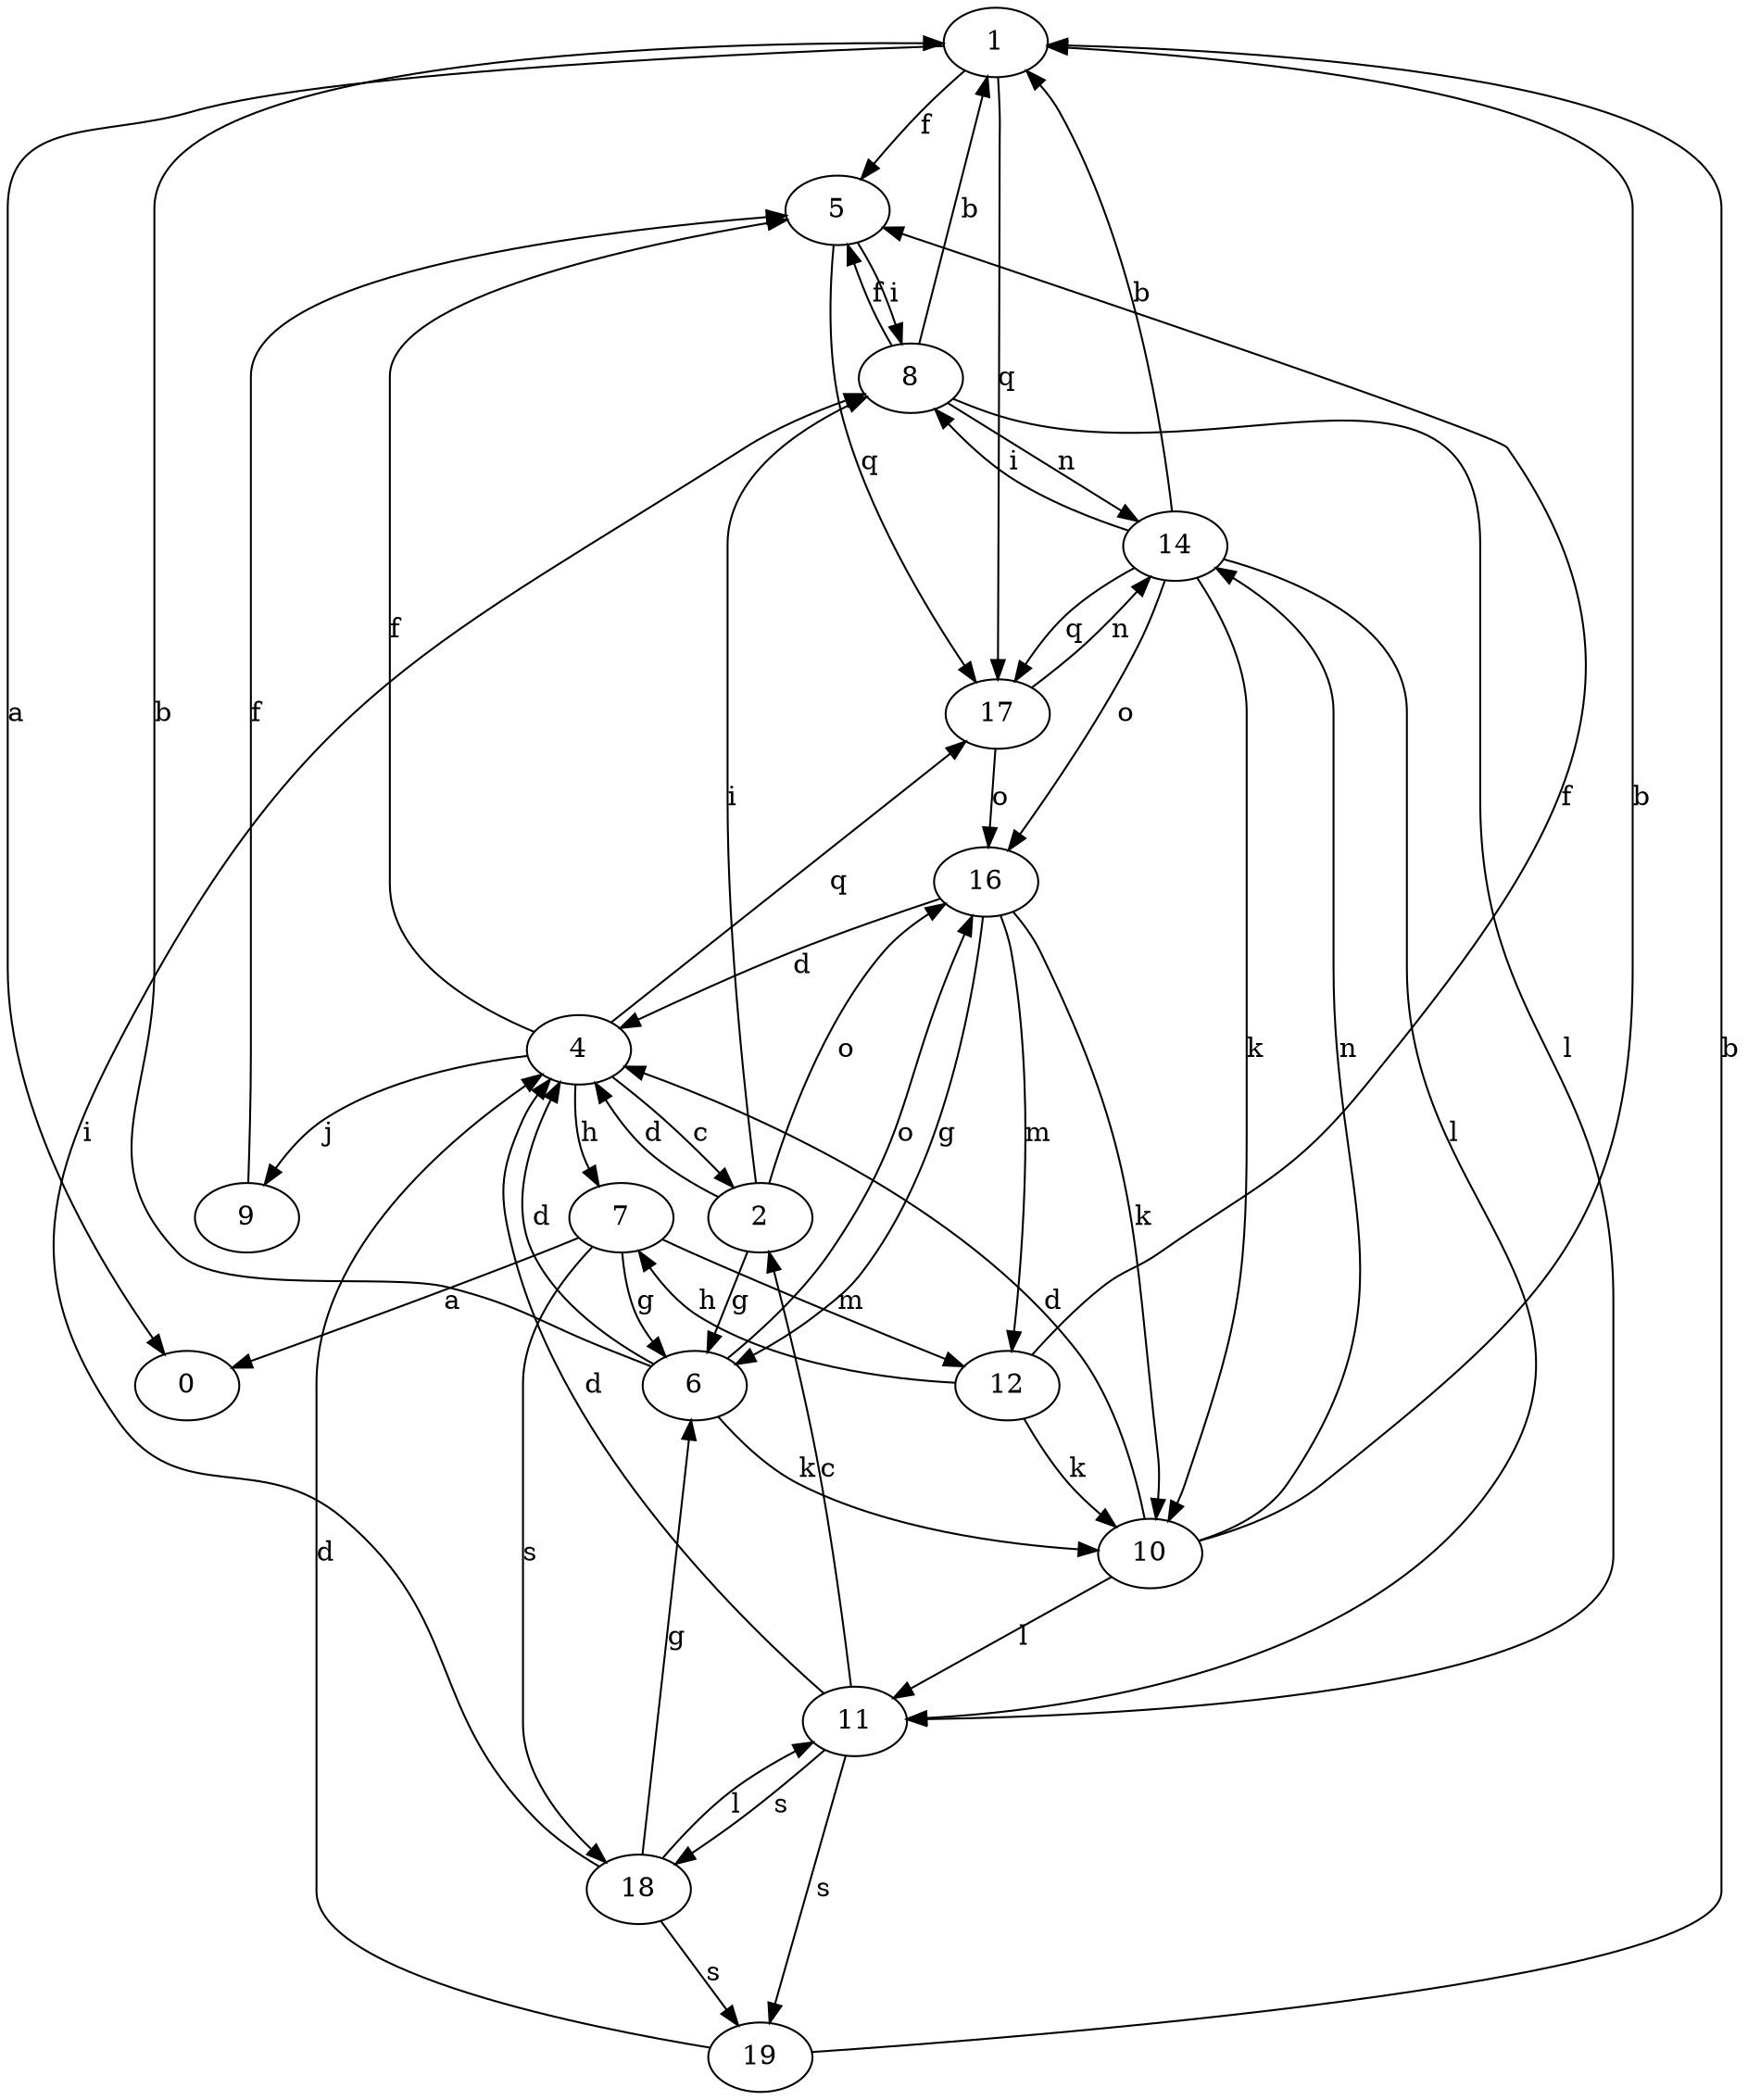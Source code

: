 strict digraph  {
0;
1;
2;
4;
5;
6;
7;
8;
9;
10;
11;
12;
14;
16;
17;
18;
19;
1 -> 0  [label=a];
1 -> 5  [label=f];
1 -> 17  [label=q];
2 -> 4  [label=d];
2 -> 6  [label=g];
2 -> 8  [label=i];
2 -> 16  [label=o];
4 -> 2  [label=c];
4 -> 5  [label=f];
4 -> 7  [label=h];
4 -> 9  [label=j];
4 -> 17  [label=q];
5 -> 8  [label=i];
5 -> 17  [label=q];
6 -> 1  [label=b];
6 -> 4  [label=d];
6 -> 10  [label=k];
6 -> 16  [label=o];
7 -> 0  [label=a];
7 -> 6  [label=g];
7 -> 12  [label=m];
7 -> 18  [label=s];
8 -> 1  [label=b];
8 -> 5  [label=f];
8 -> 11  [label=l];
8 -> 14  [label=n];
9 -> 5  [label=f];
10 -> 1  [label=b];
10 -> 4  [label=d];
10 -> 11  [label=l];
10 -> 14  [label=n];
11 -> 2  [label=c];
11 -> 4  [label=d];
11 -> 18  [label=s];
11 -> 19  [label=s];
12 -> 5  [label=f];
12 -> 7  [label=h];
12 -> 10  [label=k];
14 -> 1  [label=b];
14 -> 8  [label=i];
14 -> 10  [label=k];
14 -> 11  [label=l];
14 -> 16  [label=o];
14 -> 17  [label=q];
16 -> 4  [label=d];
16 -> 6  [label=g];
16 -> 10  [label=k];
16 -> 12  [label=m];
17 -> 14  [label=n];
17 -> 16  [label=o];
18 -> 6  [label=g];
18 -> 8  [label=i];
18 -> 11  [label=l];
18 -> 19  [label=s];
19 -> 1  [label=b];
19 -> 4  [label=d];
}
